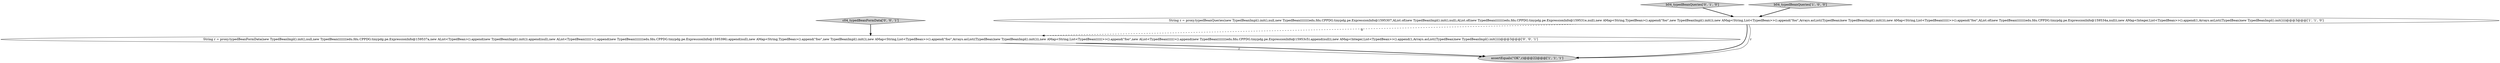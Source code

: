 digraph {
4 [style = filled, label = "c04_typedBeanFormData['0', '0', '1']", fillcolor = lightgray, shape = diamond image = "AAA0AAABBB3BBB"];
2 [style = filled, label = "assertEquals(\"OK\",r)@@@22@@@['1', '1', '1']", fillcolor = lightgray, shape = ellipse image = "AAA0AAABBB1BBB"];
3 [style = filled, label = "b04_typedBeanQueries['0', '1', '0']", fillcolor = lightgray, shape = diamond image = "AAA0AAABBB2BBB"];
1 [style = filled, label = "b04_typedBeanQueries['1', '0', '0']", fillcolor = lightgray, shape = diamond image = "AAA0AAABBB1BBB"];
5 [style = filled, label = "String r = proxy.typedBeanFormData(new TypedBeanImpl().init(),null,new TypedBean((((((((edu.fdu.CPPDG.tinypdg.pe.ExpressionInfo@159537a,new AList<TypedBean>().append(new TypedBeanImpl().init()).append(null),new AList<TypedBean((((((>().append(new TypedBean((((((((edu.fdu.CPPDG.tinypdg.pe.ExpressionInfo@1595396).append(null),new AMap<String,TypedBean>().append(\"foo\",new TypedBeanImpl().init()),new AMap<String,List<TypedBean>>().append(\"foo\",Arrays.asList((TypedBean)new TypedBeanImpl().init())),new AMap<String,List<TypedBean((((((>>().append(\"foo\",new AList<TypedBean((((((>().append(new TypedBean((((((((edu.fdu.CPPDG.tinypdg.pe.ExpressionInfo@15953c5).append(null)),new AMap<Integer,List<TypedBean>>().append(1,Arrays.asList((TypedBean)new TypedBeanImpl().init())))@@@3@@@['0', '0', '1']", fillcolor = white, shape = ellipse image = "AAA0AAABBB3BBB"];
0 [style = filled, label = "String r = proxy.typedBeanQueries(new TypedBeanImpl().init(),null,new TypedBean((((((((edu.fdu.CPPDG.tinypdg.pe.ExpressionInfo@1595307,AList.of(new TypedBeanImpl().init(),null),AList.of(new TypedBean((((((((edu.fdu.CPPDG.tinypdg.pe.ExpressionInfo@159531e,null),new AMap<String,TypedBean>().append(\"foo\",new TypedBeanImpl().init()),new AMap<String,List<TypedBean>>().append(\"foo\",Arrays.asList((TypedBean)new TypedBeanImpl().init())),new AMap<String,List<TypedBean((((((>>().append(\"foo\",AList.of(new TypedBean((((((((edu.fdu.CPPDG.tinypdg.pe.ExpressionInfo@159534a,null)),new AMap<Integer,List<TypedBean>>().append(1,Arrays.asList((TypedBean)new TypedBeanImpl().init())))@@@3@@@['1', '1', '0']", fillcolor = white, shape = ellipse image = "AAA0AAABBB1BBB"];
5->2 [style = solid, label="r"];
5->2 [style = bold, label=""];
1->0 [style = bold, label=""];
0->5 [style = dashed, label="0"];
4->5 [style = bold, label=""];
3->0 [style = bold, label=""];
0->2 [style = bold, label=""];
0->2 [style = solid, label="r"];
}

